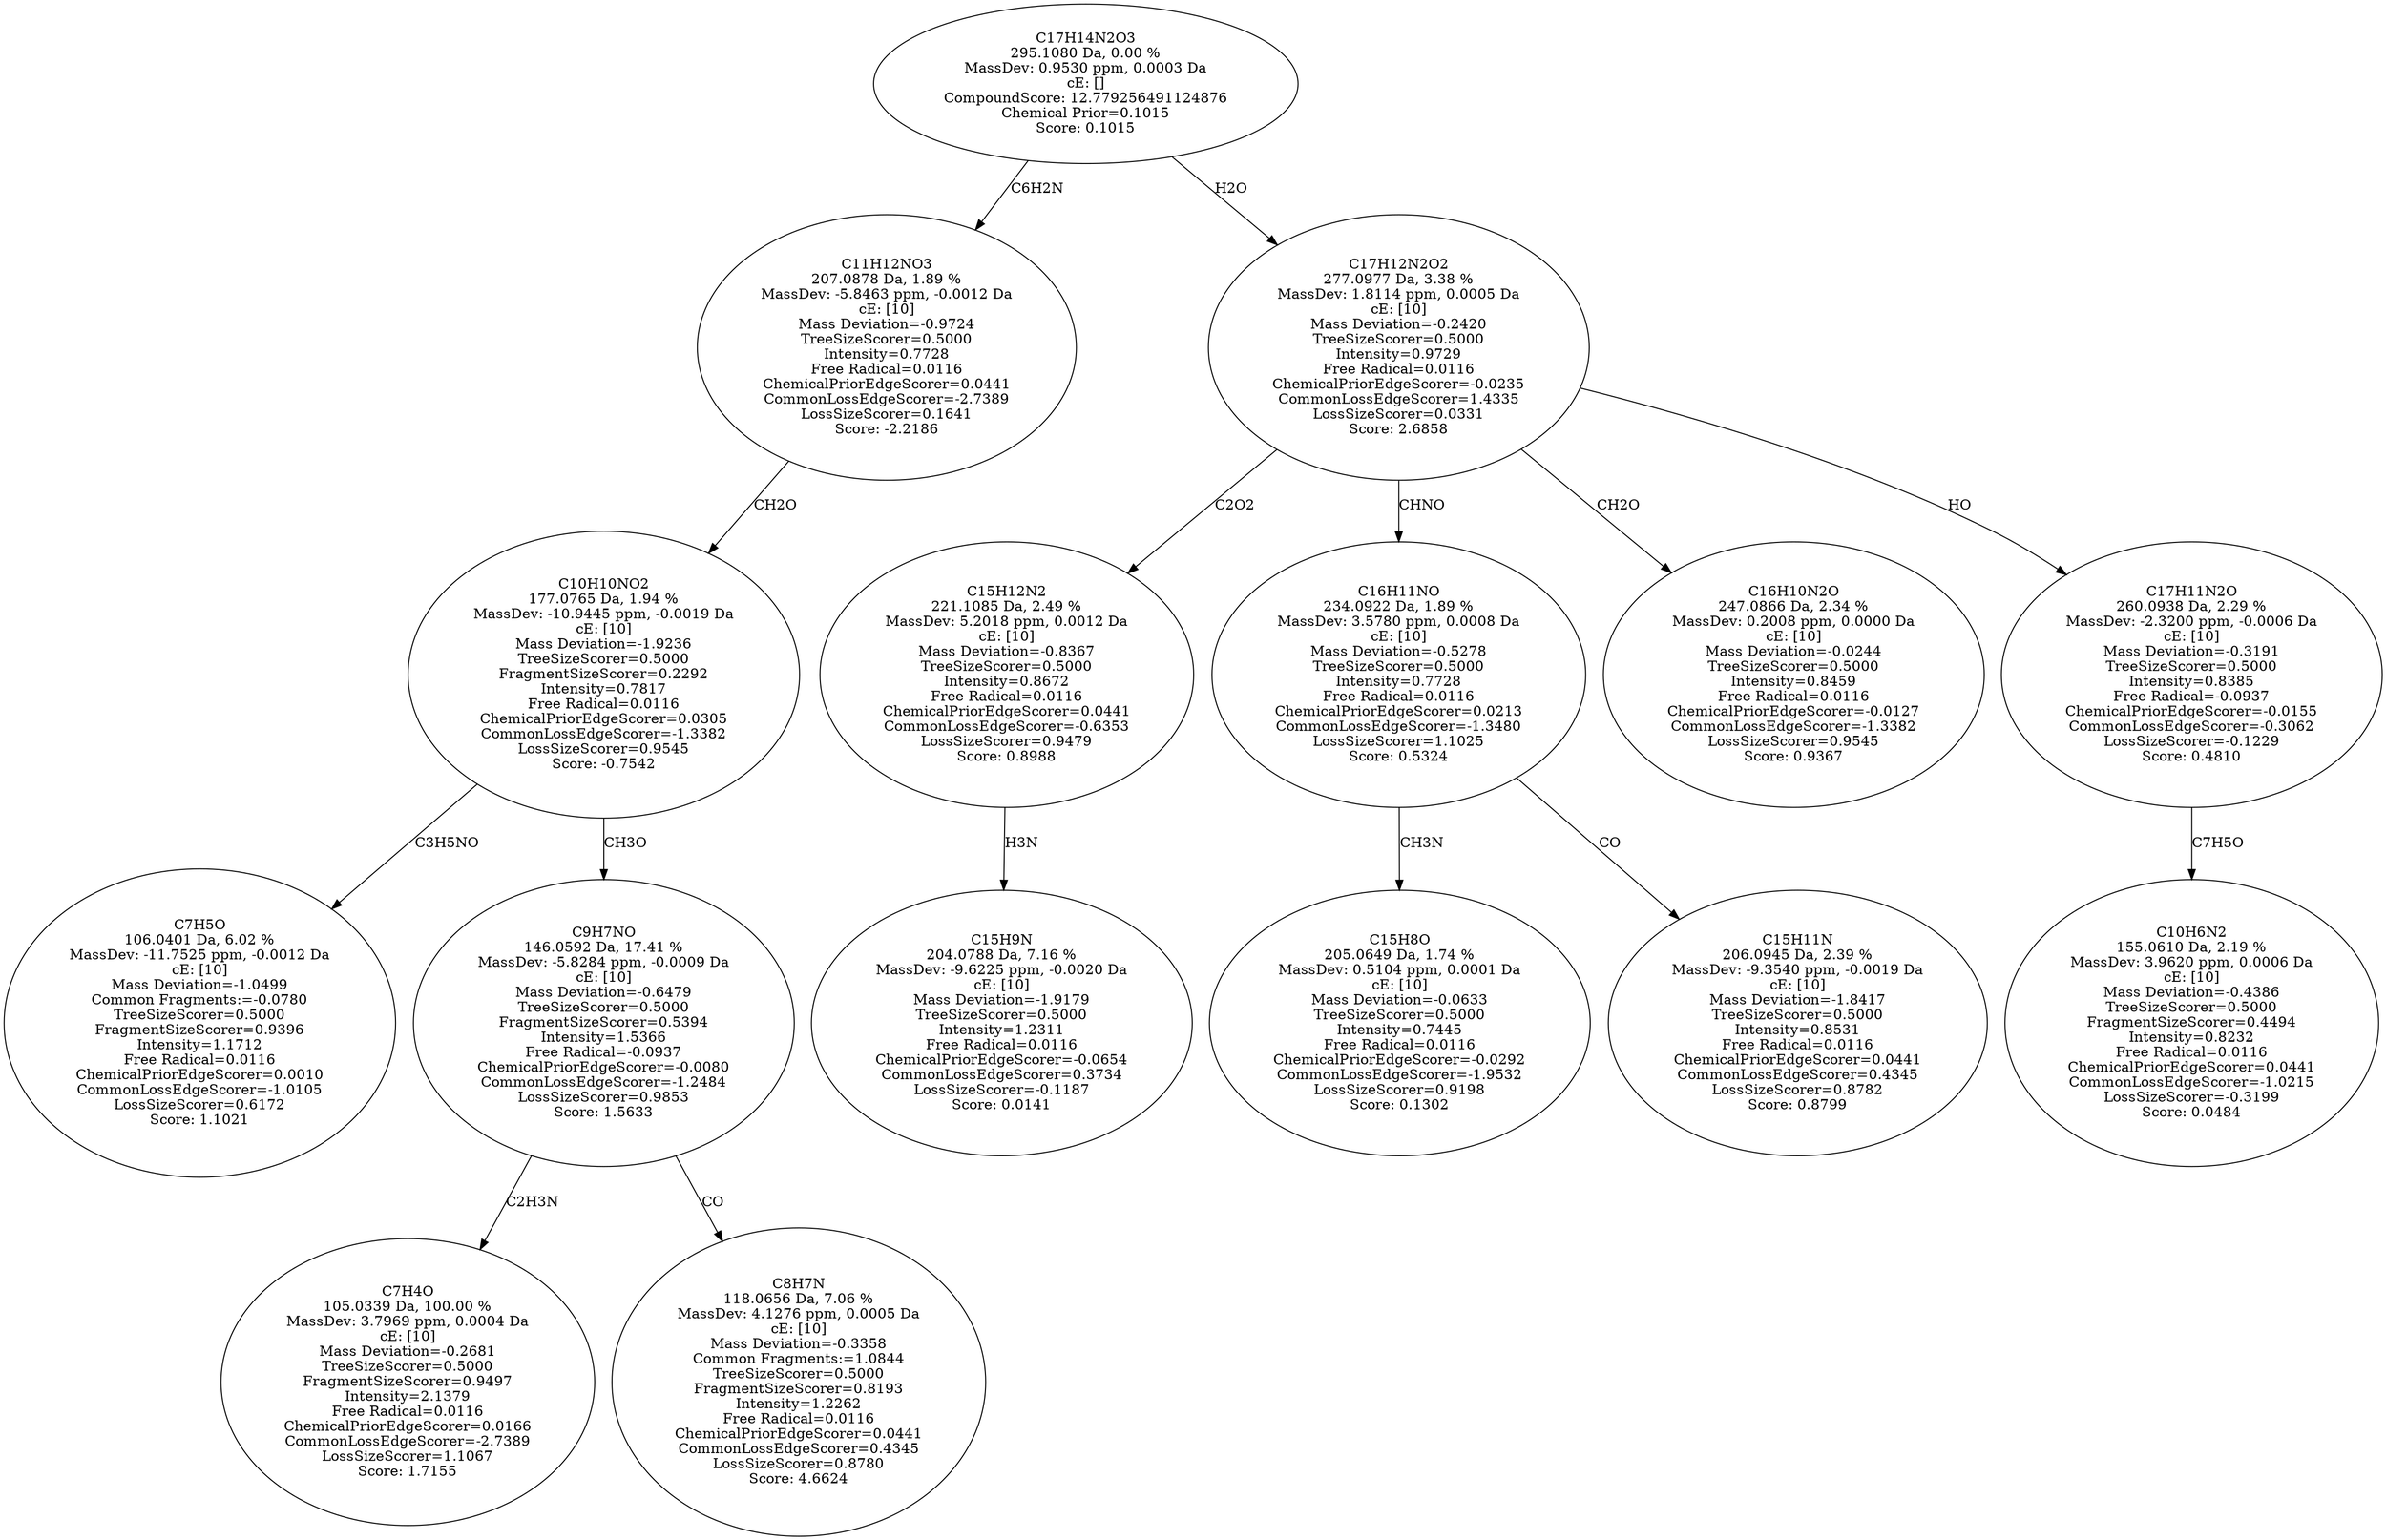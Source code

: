 strict digraph {
v1 [label="C7H5O\n106.0401 Da, 6.02 %\nMassDev: -11.7525 ppm, -0.0012 Da\ncE: [10]\nMass Deviation=-1.0499\nCommon Fragments:=-0.0780\nTreeSizeScorer=0.5000\nFragmentSizeScorer=0.9396\nIntensity=1.1712\nFree Radical=0.0116\nChemicalPriorEdgeScorer=0.0010\nCommonLossEdgeScorer=-1.0105\nLossSizeScorer=0.6172\nScore: 1.1021"];
v2 [label="C7H4O\n105.0339 Da, 100.00 %\nMassDev: 3.7969 ppm, 0.0004 Da\ncE: [10]\nMass Deviation=-0.2681\nTreeSizeScorer=0.5000\nFragmentSizeScorer=0.9497\nIntensity=2.1379\nFree Radical=0.0116\nChemicalPriorEdgeScorer=0.0166\nCommonLossEdgeScorer=-2.7389\nLossSizeScorer=1.1067\nScore: 1.7155"];
v3 [label="C8H7N\n118.0656 Da, 7.06 %\nMassDev: 4.1276 ppm, 0.0005 Da\ncE: [10]\nMass Deviation=-0.3358\nCommon Fragments:=1.0844\nTreeSizeScorer=0.5000\nFragmentSizeScorer=0.8193\nIntensity=1.2262\nFree Radical=0.0116\nChemicalPriorEdgeScorer=0.0441\nCommonLossEdgeScorer=0.4345\nLossSizeScorer=0.8780\nScore: 4.6624"];
v4 [label="C9H7NO\n146.0592 Da, 17.41 %\nMassDev: -5.8284 ppm, -0.0009 Da\ncE: [10]\nMass Deviation=-0.6479\nTreeSizeScorer=0.5000\nFragmentSizeScorer=0.5394\nIntensity=1.5366\nFree Radical=-0.0937\nChemicalPriorEdgeScorer=-0.0080\nCommonLossEdgeScorer=-1.2484\nLossSizeScorer=0.9853\nScore: 1.5633"];
v5 [label="C10H10NO2\n177.0765 Da, 1.94 %\nMassDev: -10.9445 ppm, -0.0019 Da\ncE: [10]\nMass Deviation=-1.9236\nTreeSizeScorer=0.5000\nFragmentSizeScorer=0.2292\nIntensity=0.7817\nFree Radical=0.0116\nChemicalPriorEdgeScorer=0.0305\nCommonLossEdgeScorer=-1.3382\nLossSizeScorer=0.9545\nScore: -0.7542"];
v6 [label="C11H12NO3\n207.0878 Da, 1.89 %\nMassDev: -5.8463 ppm, -0.0012 Da\ncE: [10]\nMass Deviation=-0.9724\nTreeSizeScorer=0.5000\nIntensity=0.7728\nFree Radical=0.0116\nChemicalPriorEdgeScorer=0.0441\nCommonLossEdgeScorer=-2.7389\nLossSizeScorer=0.1641\nScore: -2.2186"];
v7 [label="C15H9N\n204.0788 Da, 7.16 %\nMassDev: -9.6225 ppm, -0.0020 Da\ncE: [10]\nMass Deviation=-1.9179\nTreeSizeScorer=0.5000\nIntensity=1.2311\nFree Radical=0.0116\nChemicalPriorEdgeScorer=-0.0654\nCommonLossEdgeScorer=0.3734\nLossSizeScorer=-0.1187\nScore: 0.0141"];
v8 [label="C15H12N2\n221.1085 Da, 2.49 %\nMassDev: 5.2018 ppm, 0.0012 Da\ncE: [10]\nMass Deviation=-0.8367\nTreeSizeScorer=0.5000\nIntensity=0.8672\nFree Radical=0.0116\nChemicalPriorEdgeScorer=0.0441\nCommonLossEdgeScorer=-0.6353\nLossSizeScorer=0.9479\nScore: 0.8988"];
v9 [label="C15H8O\n205.0649 Da, 1.74 %\nMassDev: 0.5104 ppm, 0.0001 Da\ncE: [10]\nMass Deviation=-0.0633\nTreeSizeScorer=0.5000\nIntensity=0.7445\nFree Radical=0.0116\nChemicalPriorEdgeScorer=-0.0292\nCommonLossEdgeScorer=-1.9532\nLossSizeScorer=0.9198\nScore: 0.1302"];
v10 [label="C15H11N\n206.0945 Da, 2.39 %\nMassDev: -9.3540 ppm, -0.0019 Da\ncE: [10]\nMass Deviation=-1.8417\nTreeSizeScorer=0.5000\nIntensity=0.8531\nFree Radical=0.0116\nChemicalPriorEdgeScorer=0.0441\nCommonLossEdgeScorer=0.4345\nLossSizeScorer=0.8782\nScore: 0.8799"];
v11 [label="C16H11NO\n234.0922 Da, 1.89 %\nMassDev: 3.5780 ppm, 0.0008 Da\ncE: [10]\nMass Deviation=-0.5278\nTreeSizeScorer=0.5000\nIntensity=0.7728\nFree Radical=0.0116\nChemicalPriorEdgeScorer=0.0213\nCommonLossEdgeScorer=-1.3480\nLossSizeScorer=1.1025\nScore: 0.5324"];
v12 [label="C16H10N2O\n247.0866 Da, 2.34 %\nMassDev: 0.2008 ppm, 0.0000 Da\ncE: [10]\nMass Deviation=-0.0244\nTreeSizeScorer=0.5000\nIntensity=0.8459\nFree Radical=0.0116\nChemicalPriorEdgeScorer=-0.0127\nCommonLossEdgeScorer=-1.3382\nLossSizeScorer=0.9545\nScore: 0.9367"];
v13 [label="C10H6N2\n155.0610 Da, 2.19 %\nMassDev: 3.9620 ppm, 0.0006 Da\ncE: [10]\nMass Deviation=-0.4386\nTreeSizeScorer=0.5000\nFragmentSizeScorer=0.4494\nIntensity=0.8232\nFree Radical=0.0116\nChemicalPriorEdgeScorer=0.0441\nCommonLossEdgeScorer=-1.0215\nLossSizeScorer=-0.3199\nScore: 0.0484"];
v14 [label="C17H11N2O\n260.0938 Da, 2.29 %\nMassDev: -2.3200 ppm, -0.0006 Da\ncE: [10]\nMass Deviation=-0.3191\nTreeSizeScorer=0.5000\nIntensity=0.8385\nFree Radical=-0.0937\nChemicalPriorEdgeScorer=-0.0155\nCommonLossEdgeScorer=-0.3062\nLossSizeScorer=-0.1229\nScore: 0.4810"];
v15 [label="C17H12N2O2\n277.0977 Da, 3.38 %\nMassDev: 1.8114 ppm, 0.0005 Da\ncE: [10]\nMass Deviation=-0.2420\nTreeSizeScorer=0.5000\nIntensity=0.9729\nFree Radical=0.0116\nChemicalPriorEdgeScorer=-0.0235\nCommonLossEdgeScorer=1.4335\nLossSizeScorer=0.0331\nScore: 2.6858"];
v16 [label="C17H14N2O3\n295.1080 Da, 0.00 %\nMassDev: 0.9530 ppm, 0.0003 Da\ncE: []\nCompoundScore: 12.779256491124876\nChemical Prior=0.1015\nScore: 0.1015"];
v5 -> v1 [label="C3H5NO"];
v4 -> v2 [label="C2H3N"];
v4 -> v3 [label="CO"];
v5 -> v4 [label="CH3O"];
v6 -> v5 [label="CH2O"];
v16 -> v6 [label="C6H2N"];
v8 -> v7 [label="H3N"];
v15 -> v8 [label="C2O2"];
v11 -> v9 [label="CH3N"];
v11 -> v10 [label="CO"];
v15 -> v11 [label="CHNO"];
v15 -> v12 [label="CH2O"];
v14 -> v13 [label="C7H5O"];
v15 -> v14 [label="HO"];
v16 -> v15 [label="H2O"];
}